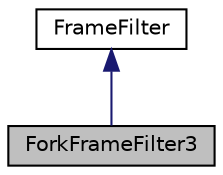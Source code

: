 digraph "ForkFrameFilter3"
{
  edge [fontname="Helvetica",fontsize="10",labelfontname="Helvetica",labelfontsize="10"];
  node [fontname="Helvetica",fontsize="10",shape=record];
  Node0 [label="ForkFrameFilter3",height=0.2,width=0.4,color="black", fillcolor="grey75", style="filled", fontcolor="black"];
  Node1 -> Node0 [dir="back",color="midnightblue",fontsize="10",style="solid",fontname="Helvetica"];
  Node1 [label="FrameFilter",height=0.2,width=0.4,color="black", fillcolor="white", style="filled",URL="$classFrameFilter.html",tooltip="The mother class of all frame filters! FrameFilters are used to create \"filter chains\". "];
}
